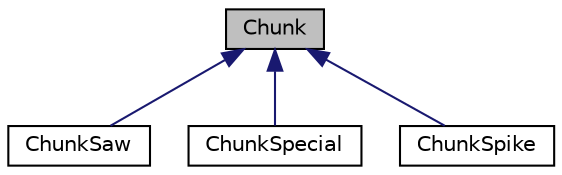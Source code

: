 digraph "Chunk"
{
  edge [fontname="Helvetica",fontsize="10",labelfontname="Helvetica",labelfontsize="10"];
  node [fontname="Helvetica",fontsize="10",shape=record];
  Node1 [label="Chunk",height=0.2,width=0.4,color="black", fillcolor="grey75", style="filled", fontcolor="black"];
  Node1 -> Node2 [dir="back",color="midnightblue",fontsize="10",style="solid",fontname="Helvetica"];
  Node2 [label="ChunkSaw",height=0.2,width=0.4,color="black", fillcolor="white", style="filled",URL="$class_chunk_saw.html",tooltip="Chunk contenant les scies circulaires avec différentes positions définies aléatoirement. "];
  Node1 -> Node3 [dir="back",color="midnightblue",fontsize="10",style="solid",fontname="Helvetica"];
  Node3 [label="ChunkSpecial",height=0.2,width=0.4,color="black", fillcolor="white", style="filled",URL="$class_chunk_special.html",tooltip="Chunk utilisé pour les missiles. "];
  Node1 -> Node4 [dir="back",color="midnightblue",fontsize="10",style="solid",fontname="Helvetica"];
  Node4 [label="ChunkSpike",height=0.2,width=0.4,color="black", fillcolor="white", style="filled",URL="$class_chunk_spike.html",tooltip="Chunk utilisé pour les pointes. "];
}
